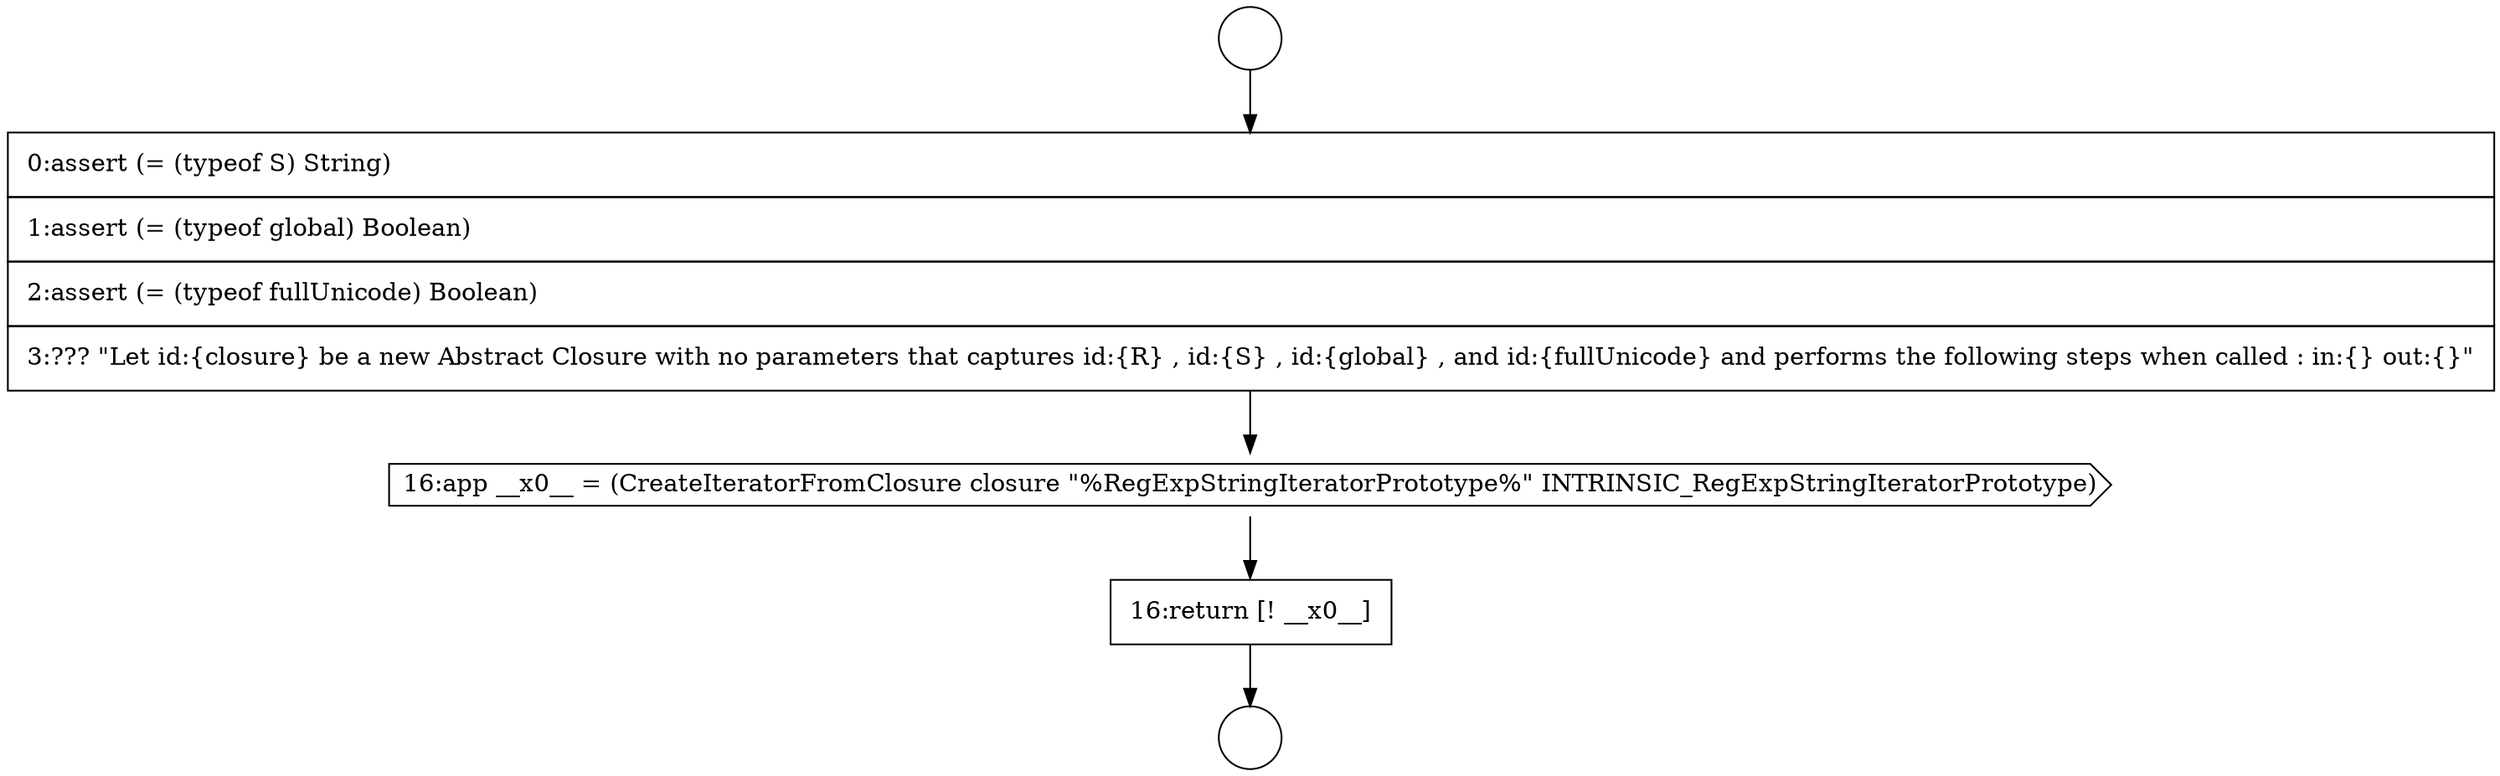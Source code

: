 digraph {
  node0 [shape=circle label=" " color="black" fillcolor="white" style=filled]
  node1 [shape=circle label=" " color="black" fillcolor="white" style=filled]
  node2 [shape=none, margin=0, label=<<font color="black">
    <table border="0" cellborder="1" cellspacing="0" cellpadding="10">
      <tr><td align="left">0:assert (= (typeof S) String)</td></tr>
      <tr><td align="left">1:assert (= (typeof global) Boolean)</td></tr>
      <tr><td align="left">2:assert (= (typeof fullUnicode) Boolean)</td></tr>
      <tr><td align="left">3:??? &quot;Let id:{closure} be a new Abstract Closure with no parameters that captures id:{R} , id:{S} , id:{global} , and id:{fullUnicode} and performs the following steps when called : in:{} out:{}&quot;</td></tr>
    </table>
  </font>> color="black" fillcolor="white" style=filled]
  node3 [shape=cds, label=<<font color="black">16:app __x0__ = (CreateIteratorFromClosure closure &quot;%RegExpStringIteratorPrototype%&quot; INTRINSIC_RegExpStringIteratorPrototype)</font>> color="black" fillcolor="white" style=filled]
  node4 [shape=none, margin=0, label=<<font color="black">
    <table border="0" cellborder="1" cellspacing="0" cellpadding="10">
      <tr><td align="left">16:return [! __x0__]</td></tr>
    </table>
  </font>> color="black" fillcolor="white" style=filled]
  node0 -> node2 [ color="black"]
  node2 -> node3 [ color="black"]
  node3 -> node4 [ color="black"]
  node4 -> node1 [ color="black"]
}
